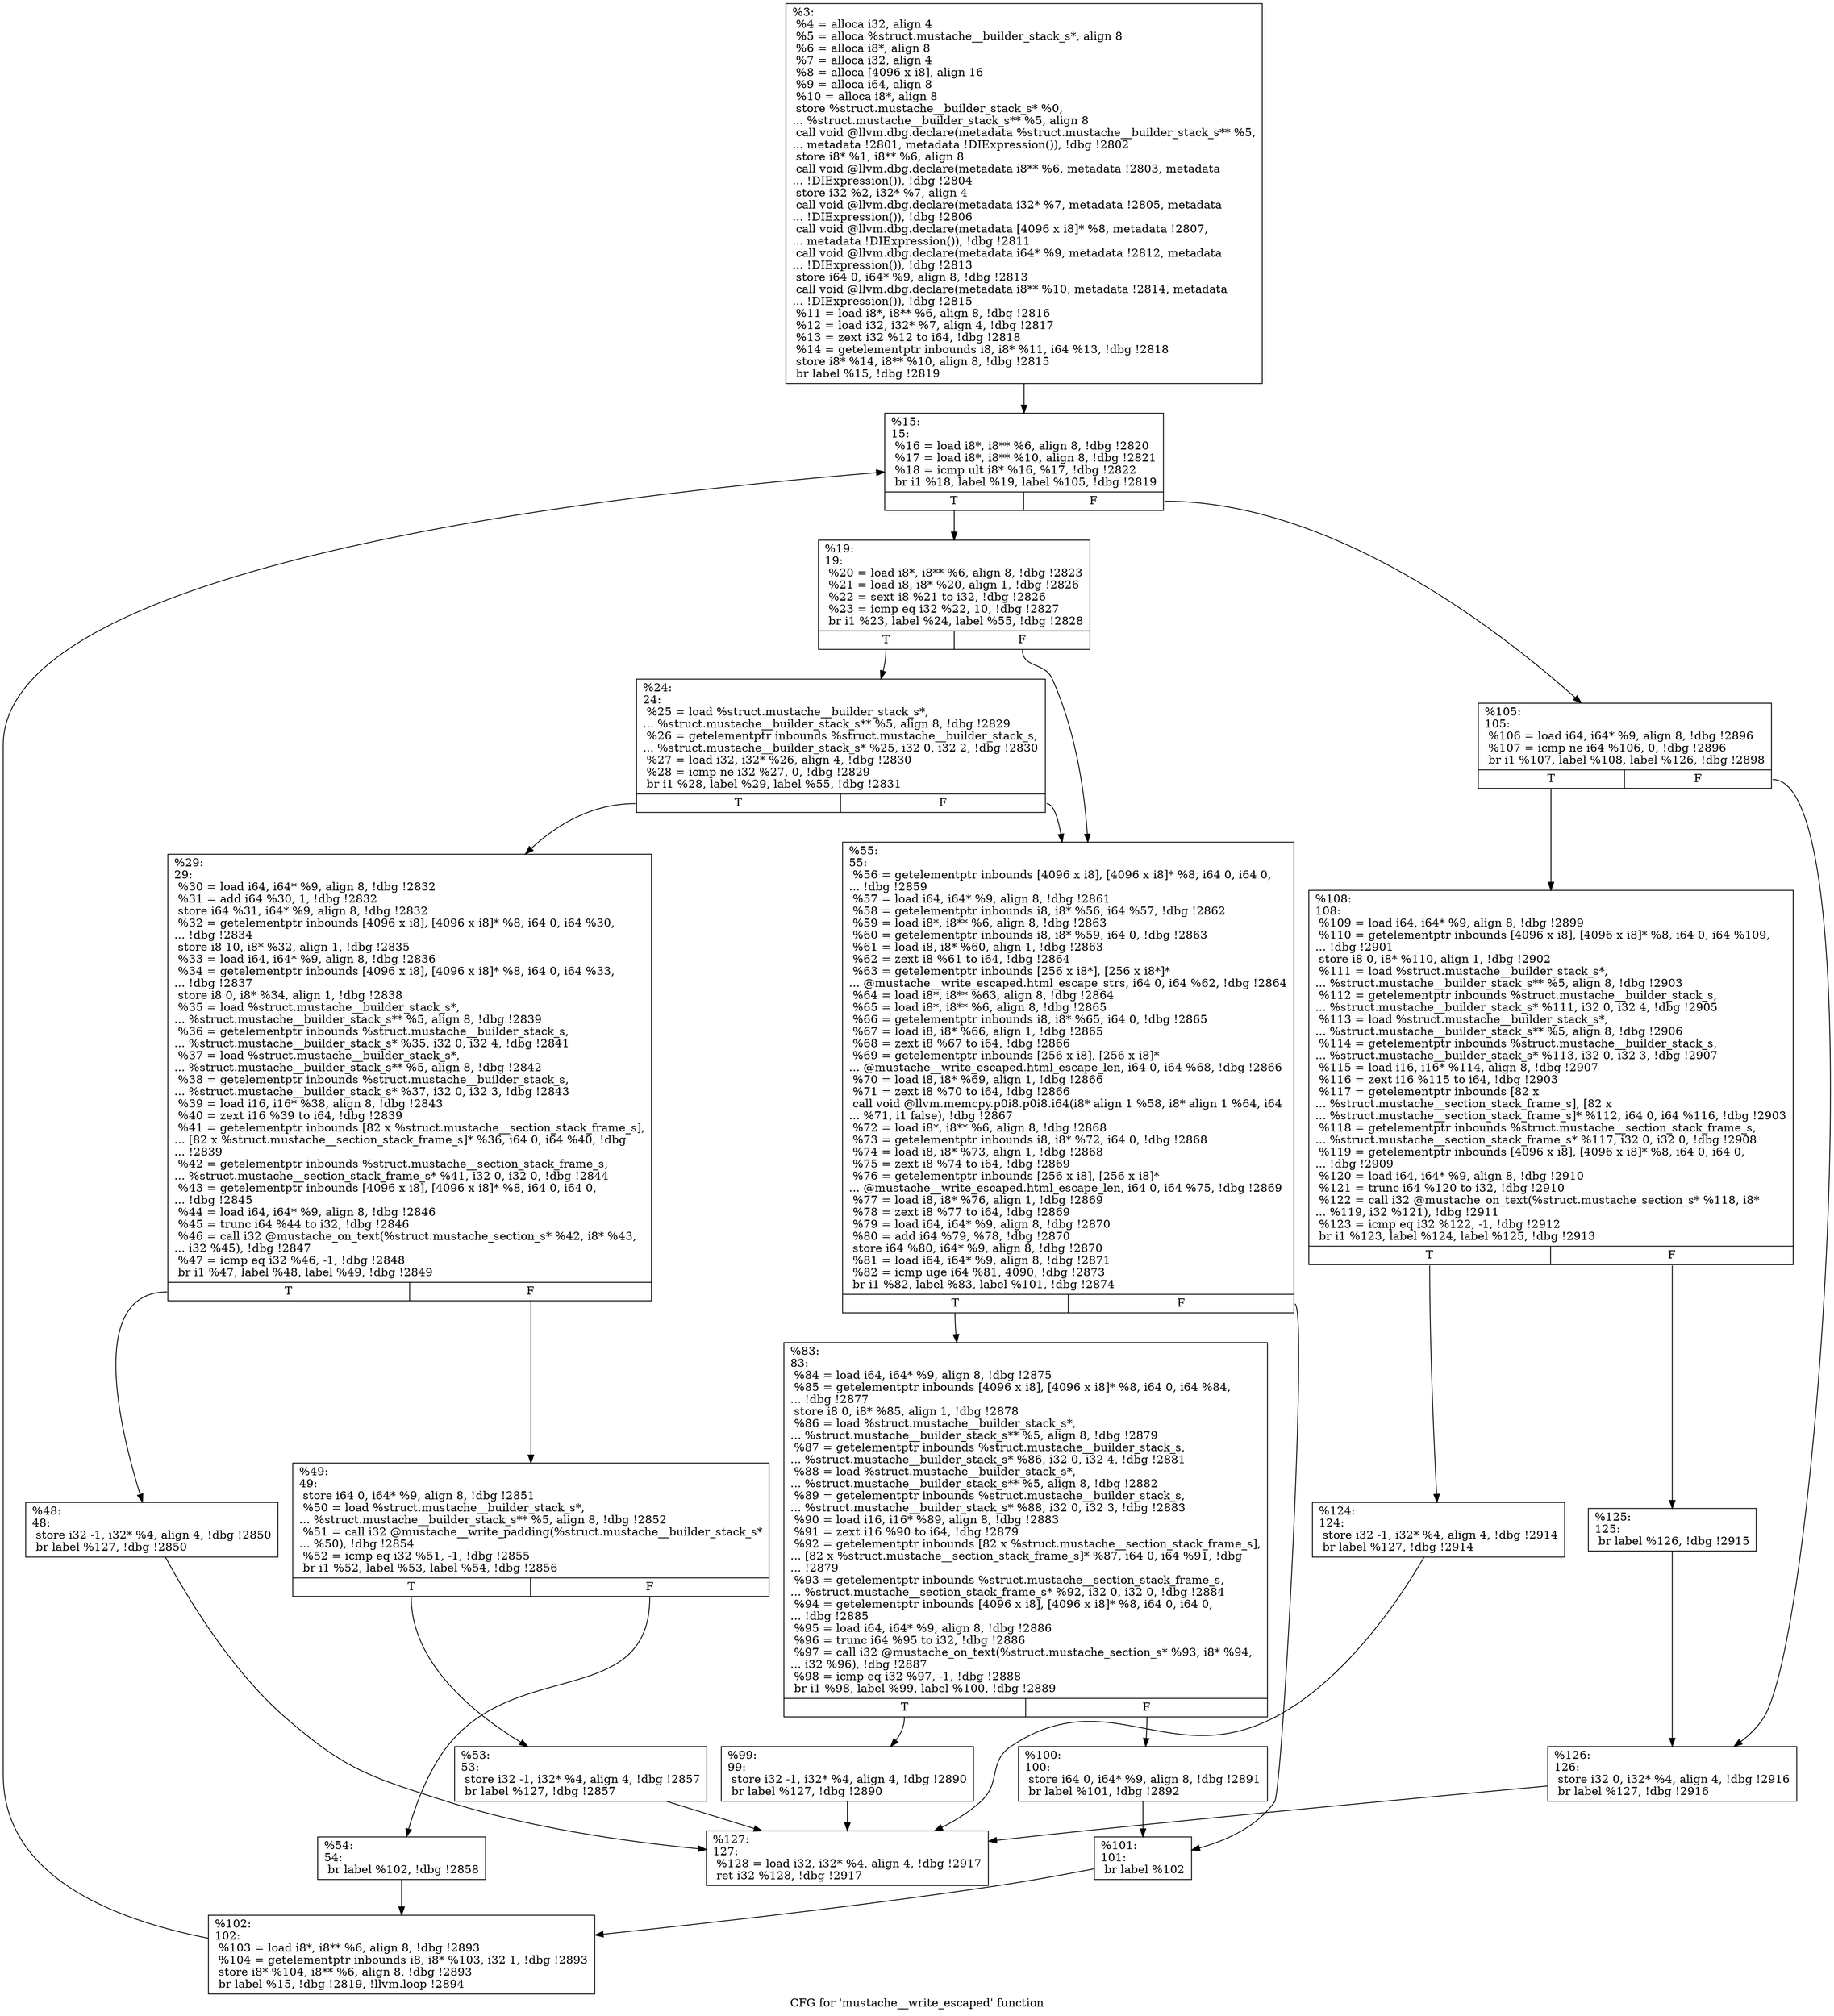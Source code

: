 digraph "CFG for 'mustache__write_escaped' function" {
	label="CFG for 'mustache__write_escaped' function";

	Node0x5568520064c0 [shape=record,label="{%3:\l  %4 = alloca i32, align 4\l  %5 = alloca %struct.mustache__builder_stack_s*, align 8\l  %6 = alloca i8*, align 8\l  %7 = alloca i32, align 4\l  %8 = alloca [4096 x i8], align 16\l  %9 = alloca i64, align 8\l  %10 = alloca i8*, align 8\l  store %struct.mustache__builder_stack_s* %0,\l... %struct.mustache__builder_stack_s** %5, align 8\l  call void @llvm.dbg.declare(metadata %struct.mustache__builder_stack_s** %5,\l... metadata !2801, metadata !DIExpression()), !dbg !2802\l  store i8* %1, i8** %6, align 8\l  call void @llvm.dbg.declare(metadata i8** %6, metadata !2803, metadata\l... !DIExpression()), !dbg !2804\l  store i32 %2, i32* %7, align 4\l  call void @llvm.dbg.declare(metadata i32* %7, metadata !2805, metadata\l... !DIExpression()), !dbg !2806\l  call void @llvm.dbg.declare(metadata [4096 x i8]* %8, metadata !2807,\l... metadata !DIExpression()), !dbg !2811\l  call void @llvm.dbg.declare(metadata i64* %9, metadata !2812, metadata\l... !DIExpression()), !dbg !2813\l  store i64 0, i64* %9, align 8, !dbg !2813\l  call void @llvm.dbg.declare(metadata i8** %10, metadata !2814, metadata\l... !DIExpression()), !dbg !2815\l  %11 = load i8*, i8** %6, align 8, !dbg !2816\l  %12 = load i32, i32* %7, align 4, !dbg !2817\l  %13 = zext i32 %12 to i64, !dbg !2818\l  %14 = getelementptr inbounds i8, i8* %11, i64 %13, !dbg !2818\l  store i8* %14, i8** %10, align 8, !dbg !2815\l  br label %15, !dbg !2819\l}"];
	Node0x5568520064c0 -> Node0x5568520074e0;
	Node0x5568520074e0 [shape=record,label="{%15:\l15:                                               \l  %16 = load i8*, i8** %6, align 8, !dbg !2820\l  %17 = load i8*, i8** %10, align 8, !dbg !2821\l  %18 = icmp ult i8* %16, %17, !dbg !2822\l  br i1 %18, label %19, label %105, !dbg !2819\l|{<s0>T|<s1>F}}"];
	Node0x5568520074e0:s0 -> Node0x556852007530;
	Node0x5568520074e0:s1 -> Node0x556852007940;
	Node0x556852007530 [shape=record,label="{%19:\l19:                                               \l  %20 = load i8*, i8** %6, align 8, !dbg !2823\l  %21 = load i8, i8* %20, align 1, !dbg !2826\l  %22 = sext i8 %21 to i32, !dbg !2826\l  %23 = icmp eq i32 %22, 10, !dbg !2827\l  br i1 %23, label %24, label %55, !dbg !2828\l|{<s0>T|<s1>F}}"];
	Node0x556852007530:s0 -> Node0x556852007580;
	Node0x556852007530:s1 -> Node0x556852007760;
	Node0x556852007580 [shape=record,label="{%24:\l24:                                               \l  %25 = load %struct.mustache__builder_stack_s*,\l... %struct.mustache__builder_stack_s** %5, align 8, !dbg !2829\l  %26 = getelementptr inbounds %struct.mustache__builder_stack_s,\l... %struct.mustache__builder_stack_s* %25, i32 0, i32 2, !dbg !2830\l  %27 = load i32, i32* %26, align 4, !dbg !2830\l  %28 = icmp ne i32 %27, 0, !dbg !2829\l  br i1 %28, label %29, label %55, !dbg !2831\l|{<s0>T|<s1>F}}"];
	Node0x556852007580:s0 -> Node0x5568520075d0;
	Node0x556852007580:s1 -> Node0x556852007760;
	Node0x5568520075d0 [shape=record,label="{%29:\l29:                                               \l  %30 = load i64, i64* %9, align 8, !dbg !2832\l  %31 = add i64 %30, 1, !dbg !2832\l  store i64 %31, i64* %9, align 8, !dbg !2832\l  %32 = getelementptr inbounds [4096 x i8], [4096 x i8]* %8, i64 0, i64 %30,\l... !dbg !2834\l  store i8 10, i8* %32, align 1, !dbg !2835\l  %33 = load i64, i64* %9, align 8, !dbg !2836\l  %34 = getelementptr inbounds [4096 x i8], [4096 x i8]* %8, i64 0, i64 %33,\l... !dbg !2837\l  store i8 0, i8* %34, align 1, !dbg !2838\l  %35 = load %struct.mustache__builder_stack_s*,\l... %struct.mustache__builder_stack_s** %5, align 8, !dbg !2839\l  %36 = getelementptr inbounds %struct.mustache__builder_stack_s,\l... %struct.mustache__builder_stack_s* %35, i32 0, i32 4, !dbg !2841\l  %37 = load %struct.mustache__builder_stack_s*,\l... %struct.mustache__builder_stack_s** %5, align 8, !dbg !2842\l  %38 = getelementptr inbounds %struct.mustache__builder_stack_s,\l... %struct.mustache__builder_stack_s* %37, i32 0, i32 3, !dbg !2843\l  %39 = load i16, i16* %38, align 8, !dbg !2843\l  %40 = zext i16 %39 to i64, !dbg !2839\l  %41 = getelementptr inbounds [82 x %struct.mustache__section_stack_frame_s],\l... [82 x %struct.mustache__section_stack_frame_s]* %36, i64 0, i64 %40, !dbg\l... !2839\l  %42 = getelementptr inbounds %struct.mustache__section_stack_frame_s,\l... %struct.mustache__section_stack_frame_s* %41, i32 0, i32 0, !dbg !2844\l  %43 = getelementptr inbounds [4096 x i8], [4096 x i8]* %8, i64 0, i64 0,\l... !dbg !2845\l  %44 = load i64, i64* %9, align 8, !dbg !2846\l  %45 = trunc i64 %44 to i32, !dbg !2846\l  %46 = call i32 @mustache_on_text(%struct.mustache_section_s* %42, i8* %43,\l... i32 %45), !dbg !2847\l  %47 = icmp eq i32 %46, -1, !dbg !2848\l  br i1 %47, label %48, label %49, !dbg !2849\l|{<s0>T|<s1>F}}"];
	Node0x5568520075d0:s0 -> Node0x556852007620;
	Node0x5568520075d0:s1 -> Node0x556852007670;
	Node0x556852007620 [shape=record,label="{%48:\l48:                                               \l  store i32 -1, i32* %4, align 4, !dbg !2850\l  br label %127, !dbg !2850\l}"];
	Node0x556852007620 -> Node0x556852007ad0;
	Node0x556852007670 [shape=record,label="{%49:\l49:                                               \l  store i64 0, i64* %9, align 8, !dbg !2851\l  %50 = load %struct.mustache__builder_stack_s*,\l... %struct.mustache__builder_stack_s** %5, align 8, !dbg !2852\l  %51 = call i32 @mustache__write_padding(%struct.mustache__builder_stack_s*\l... %50), !dbg !2854\l  %52 = icmp eq i32 %51, -1, !dbg !2855\l  br i1 %52, label %53, label %54, !dbg !2856\l|{<s0>T|<s1>F}}"];
	Node0x556852007670:s0 -> Node0x5568520076c0;
	Node0x556852007670:s1 -> Node0x556852007710;
	Node0x5568520076c0 [shape=record,label="{%53:\l53:                                               \l  store i32 -1, i32* %4, align 4, !dbg !2857\l  br label %127, !dbg !2857\l}"];
	Node0x5568520076c0 -> Node0x556852007ad0;
	Node0x556852007710 [shape=record,label="{%54:\l54:                                               \l  br label %102, !dbg !2858\l}"];
	Node0x556852007710 -> Node0x5568520078f0;
	Node0x556852007760 [shape=record,label="{%55:\l55:                                               \l  %56 = getelementptr inbounds [4096 x i8], [4096 x i8]* %8, i64 0, i64 0,\l... !dbg !2859\l  %57 = load i64, i64* %9, align 8, !dbg !2861\l  %58 = getelementptr inbounds i8, i8* %56, i64 %57, !dbg !2862\l  %59 = load i8*, i8** %6, align 8, !dbg !2863\l  %60 = getelementptr inbounds i8, i8* %59, i64 0, !dbg !2863\l  %61 = load i8, i8* %60, align 1, !dbg !2863\l  %62 = zext i8 %61 to i64, !dbg !2864\l  %63 = getelementptr inbounds [256 x i8*], [256 x i8*]*\l... @mustache__write_escaped.html_escape_strs, i64 0, i64 %62, !dbg !2864\l  %64 = load i8*, i8** %63, align 8, !dbg !2864\l  %65 = load i8*, i8** %6, align 8, !dbg !2865\l  %66 = getelementptr inbounds i8, i8* %65, i64 0, !dbg !2865\l  %67 = load i8, i8* %66, align 1, !dbg !2865\l  %68 = zext i8 %67 to i64, !dbg !2866\l  %69 = getelementptr inbounds [256 x i8], [256 x i8]*\l... @mustache__write_escaped.html_escape_len, i64 0, i64 %68, !dbg !2866\l  %70 = load i8, i8* %69, align 1, !dbg !2866\l  %71 = zext i8 %70 to i64, !dbg !2866\l  call void @llvm.memcpy.p0i8.p0i8.i64(i8* align 1 %58, i8* align 1 %64, i64\l... %71, i1 false), !dbg !2867\l  %72 = load i8*, i8** %6, align 8, !dbg !2868\l  %73 = getelementptr inbounds i8, i8* %72, i64 0, !dbg !2868\l  %74 = load i8, i8* %73, align 1, !dbg !2868\l  %75 = zext i8 %74 to i64, !dbg !2869\l  %76 = getelementptr inbounds [256 x i8], [256 x i8]*\l... @mustache__write_escaped.html_escape_len, i64 0, i64 %75, !dbg !2869\l  %77 = load i8, i8* %76, align 1, !dbg !2869\l  %78 = zext i8 %77 to i64, !dbg !2869\l  %79 = load i64, i64* %9, align 8, !dbg !2870\l  %80 = add i64 %79, %78, !dbg !2870\l  store i64 %80, i64* %9, align 8, !dbg !2870\l  %81 = load i64, i64* %9, align 8, !dbg !2871\l  %82 = icmp uge i64 %81, 4090, !dbg !2873\l  br i1 %82, label %83, label %101, !dbg !2874\l|{<s0>T|<s1>F}}"];
	Node0x556852007760:s0 -> Node0x5568520077b0;
	Node0x556852007760:s1 -> Node0x5568520078a0;
	Node0x5568520077b0 [shape=record,label="{%83:\l83:                                               \l  %84 = load i64, i64* %9, align 8, !dbg !2875\l  %85 = getelementptr inbounds [4096 x i8], [4096 x i8]* %8, i64 0, i64 %84,\l... !dbg !2877\l  store i8 0, i8* %85, align 1, !dbg !2878\l  %86 = load %struct.mustache__builder_stack_s*,\l... %struct.mustache__builder_stack_s** %5, align 8, !dbg !2879\l  %87 = getelementptr inbounds %struct.mustache__builder_stack_s,\l... %struct.mustache__builder_stack_s* %86, i32 0, i32 4, !dbg !2881\l  %88 = load %struct.mustache__builder_stack_s*,\l... %struct.mustache__builder_stack_s** %5, align 8, !dbg !2882\l  %89 = getelementptr inbounds %struct.mustache__builder_stack_s,\l... %struct.mustache__builder_stack_s* %88, i32 0, i32 3, !dbg !2883\l  %90 = load i16, i16* %89, align 8, !dbg !2883\l  %91 = zext i16 %90 to i64, !dbg !2879\l  %92 = getelementptr inbounds [82 x %struct.mustache__section_stack_frame_s],\l... [82 x %struct.mustache__section_stack_frame_s]* %87, i64 0, i64 %91, !dbg\l... !2879\l  %93 = getelementptr inbounds %struct.mustache__section_stack_frame_s,\l... %struct.mustache__section_stack_frame_s* %92, i32 0, i32 0, !dbg !2884\l  %94 = getelementptr inbounds [4096 x i8], [4096 x i8]* %8, i64 0, i64 0,\l... !dbg !2885\l  %95 = load i64, i64* %9, align 8, !dbg !2886\l  %96 = trunc i64 %95 to i32, !dbg !2886\l  %97 = call i32 @mustache_on_text(%struct.mustache_section_s* %93, i8* %94,\l... i32 %96), !dbg !2887\l  %98 = icmp eq i32 %97, -1, !dbg !2888\l  br i1 %98, label %99, label %100, !dbg !2889\l|{<s0>T|<s1>F}}"];
	Node0x5568520077b0:s0 -> Node0x556852007800;
	Node0x5568520077b0:s1 -> Node0x556852007850;
	Node0x556852007800 [shape=record,label="{%99:\l99:                                               \l  store i32 -1, i32* %4, align 4, !dbg !2890\l  br label %127, !dbg !2890\l}"];
	Node0x556852007800 -> Node0x556852007ad0;
	Node0x556852007850 [shape=record,label="{%100:\l100:                                              \l  store i64 0, i64* %9, align 8, !dbg !2891\l  br label %101, !dbg !2892\l}"];
	Node0x556852007850 -> Node0x5568520078a0;
	Node0x5568520078a0 [shape=record,label="{%101:\l101:                                              \l  br label %102\l}"];
	Node0x5568520078a0 -> Node0x5568520078f0;
	Node0x5568520078f0 [shape=record,label="{%102:\l102:                                              \l  %103 = load i8*, i8** %6, align 8, !dbg !2893\l  %104 = getelementptr inbounds i8, i8* %103, i32 1, !dbg !2893\l  store i8* %104, i8** %6, align 8, !dbg !2893\l  br label %15, !dbg !2819, !llvm.loop !2894\l}"];
	Node0x5568520078f0 -> Node0x5568520074e0;
	Node0x556852007940 [shape=record,label="{%105:\l105:                                              \l  %106 = load i64, i64* %9, align 8, !dbg !2896\l  %107 = icmp ne i64 %106, 0, !dbg !2896\l  br i1 %107, label %108, label %126, !dbg !2898\l|{<s0>T|<s1>F}}"];
	Node0x556852007940:s0 -> Node0x556852007990;
	Node0x556852007940:s1 -> Node0x556852007a80;
	Node0x556852007990 [shape=record,label="{%108:\l108:                                              \l  %109 = load i64, i64* %9, align 8, !dbg !2899\l  %110 = getelementptr inbounds [4096 x i8], [4096 x i8]* %8, i64 0, i64 %109,\l... !dbg !2901\l  store i8 0, i8* %110, align 1, !dbg !2902\l  %111 = load %struct.mustache__builder_stack_s*,\l... %struct.mustache__builder_stack_s** %5, align 8, !dbg !2903\l  %112 = getelementptr inbounds %struct.mustache__builder_stack_s,\l... %struct.mustache__builder_stack_s* %111, i32 0, i32 4, !dbg !2905\l  %113 = load %struct.mustache__builder_stack_s*,\l... %struct.mustache__builder_stack_s** %5, align 8, !dbg !2906\l  %114 = getelementptr inbounds %struct.mustache__builder_stack_s,\l... %struct.mustache__builder_stack_s* %113, i32 0, i32 3, !dbg !2907\l  %115 = load i16, i16* %114, align 8, !dbg !2907\l  %116 = zext i16 %115 to i64, !dbg !2903\l  %117 = getelementptr inbounds [82 x\l... %struct.mustache__section_stack_frame_s], [82 x\l... %struct.mustache__section_stack_frame_s]* %112, i64 0, i64 %116, !dbg !2903\l  %118 = getelementptr inbounds %struct.mustache__section_stack_frame_s,\l... %struct.mustache__section_stack_frame_s* %117, i32 0, i32 0, !dbg !2908\l  %119 = getelementptr inbounds [4096 x i8], [4096 x i8]* %8, i64 0, i64 0,\l... !dbg !2909\l  %120 = load i64, i64* %9, align 8, !dbg !2910\l  %121 = trunc i64 %120 to i32, !dbg !2910\l  %122 = call i32 @mustache_on_text(%struct.mustache_section_s* %118, i8*\l... %119, i32 %121), !dbg !2911\l  %123 = icmp eq i32 %122, -1, !dbg !2912\l  br i1 %123, label %124, label %125, !dbg !2913\l|{<s0>T|<s1>F}}"];
	Node0x556852007990:s0 -> Node0x5568520079e0;
	Node0x556852007990:s1 -> Node0x556852007a30;
	Node0x5568520079e0 [shape=record,label="{%124:\l124:                                              \l  store i32 -1, i32* %4, align 4, !dbg !2914\l  br label %127, !dbg !2914\l}"];
	Node0x5568520079e0 -> Node0x556852007ad0;
	Node0x556852007a30 [shape=record,label="{%125:\l125:                                              \l  br label %126, !dbg !2915\l}"];
	Node0x556852007a30 -> Node0x556852007a80;
	Node0x556852007a80 [shape=record,label="{%126:\l126:                                              \l  store i32 0, i32* %4, align 4, !dbg !2916\l  br label %127, !dbg !2916\l}"];
	Node0x556852007a80 -> Node0x556852007ad0;
	Node0x556852007ad0 [shape=record,label="{%127:\l127:                                              \l  %128 = load i32, i32* %4, align 4, !dbg !2917\l  ret i32 %128, !dbg !2917\l}"];
}
